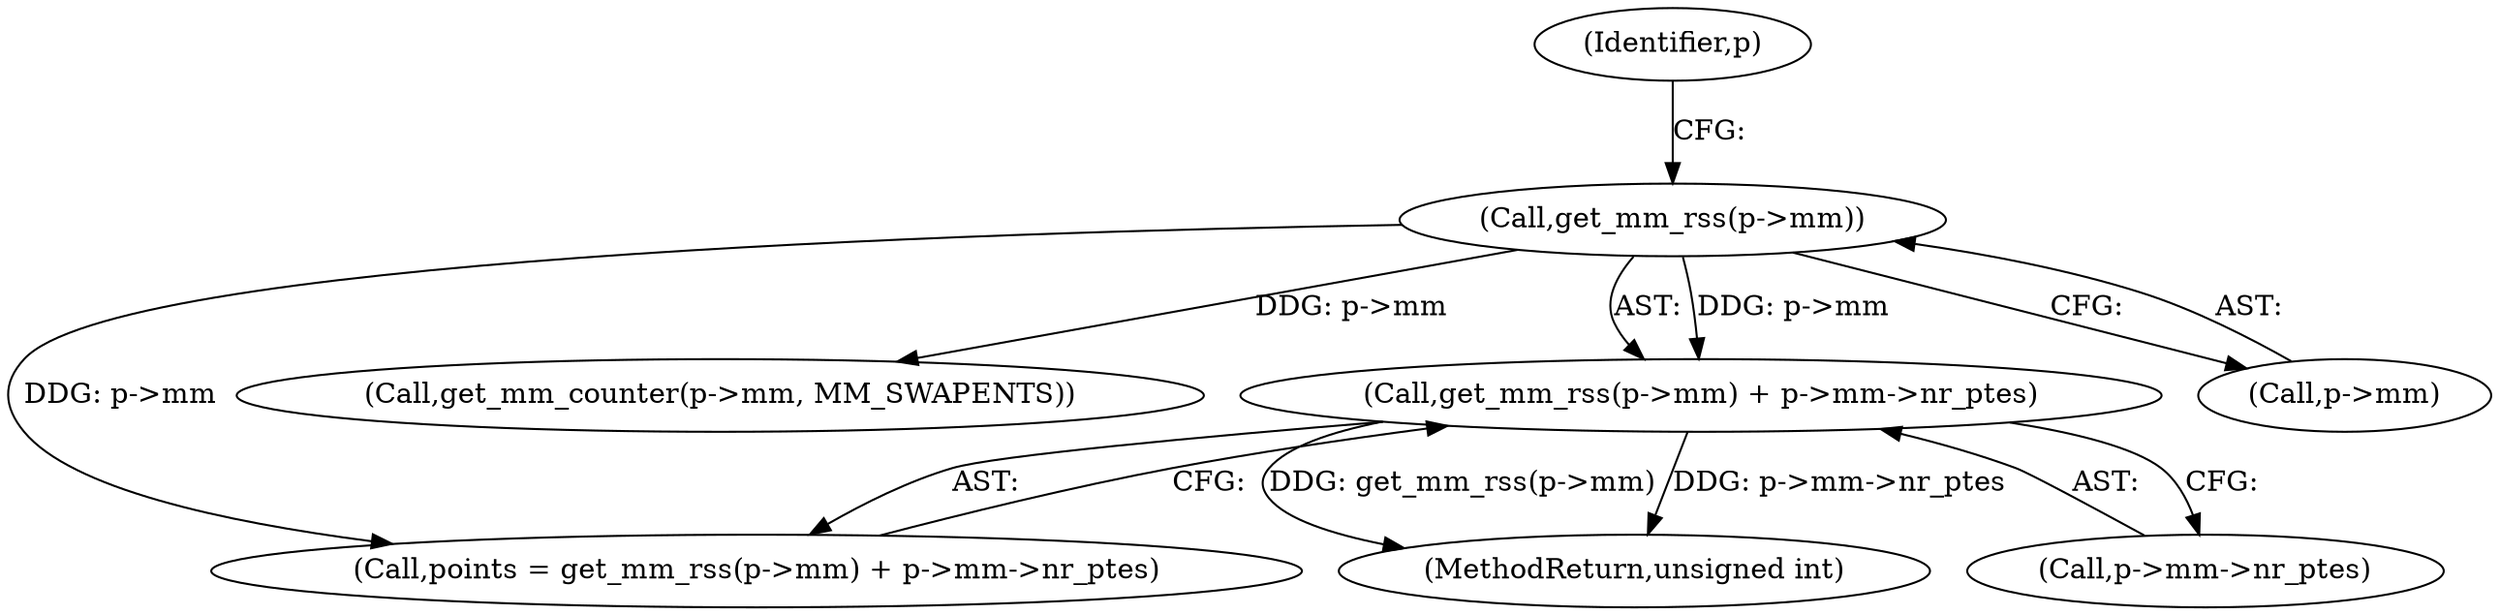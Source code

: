 digraph "0_linux_56c6a8a4aadca809e04276eabe5552935c51387f@pointer" {
"1000150" [label="(Call,get_mm_rss(p->mm) + p->mm->nr_ptes)"];
"1000151" [label="(Call,get_mm_rss(p->mm))"];
"1000162" [label="(Call,get_mm_counter(p->mm, MM_SWAPENTS))"];
"1000151" [label="(Call,get_mm_rss(p->mm))"];
"1000157" [label="(Identifier,p)"];
"1000148" [label="(Call,points = get_mm_rss(p->mm) + p->mm->nr_ptes)"];
"1000150" [label="(Call,get_mm_rss(p->mm) + p->mm->nr_ptes)"];
"1000152" [label="(Call,p->mm)"];
"1000202" [label="(MethodReturn,unsigned int)"];
"1000155" [label="(Call,p->mm->nr_ptes)"];
"1000150" -> "1000148"  [label="AST: "];
"1000150" -> "1000155"  [label="CFG: "];
"1000151" -> "1000150"  [label="AST: "];
"1000155" -> "1000150"  [label="AST: "];
"1000148" -> "1000150"  [label="CFG: "];
"1000150" -> "1000202"  [label="DDG: get_mm_rss(p->mm)"];
"1000150" -> "1000202"  [label="DDG: p->mm->nr_ptes"];
"1000151" -> "1000150"  [label="DDG: p->mm"];
"1000151" -> "1000152"  [label="CFG: "];
"1000152" -> "1000151"  [label="AST: "];
"1000157" -> "1000151"  [label="CFG: "];
"1000151" -> "1000148"  [label="DDG: p->mm"];
"1000151" -> "1000162"  [label="DDG: p->mm"];
}
